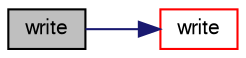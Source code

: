 digraph "write"
{
  bgcolor="transparent";
  edge [fontname="FreeSans",fontsize="10",labelfontname="FreeSans",labelfontsize="10"];
  node [fontname="FreeSans",fontsize="10",shape=record];
  rankdir="LR";
  Node913 [label="write",height=0.2,width=0.4,color="black", fillcolor="grey75", style="filled", fontcolor="black"];
  Node913 -> Node914 [color="midnightblue",fontsize="10",style="solid",fontname="FreeSans"];
  Node914 [label="write",height=0.2,width=0.4,color="red",URL="$a21758.html#a48622d53f16593b072d2fea61d25bb39",tooltip="Write edgeMesh components to stream. "];
}
